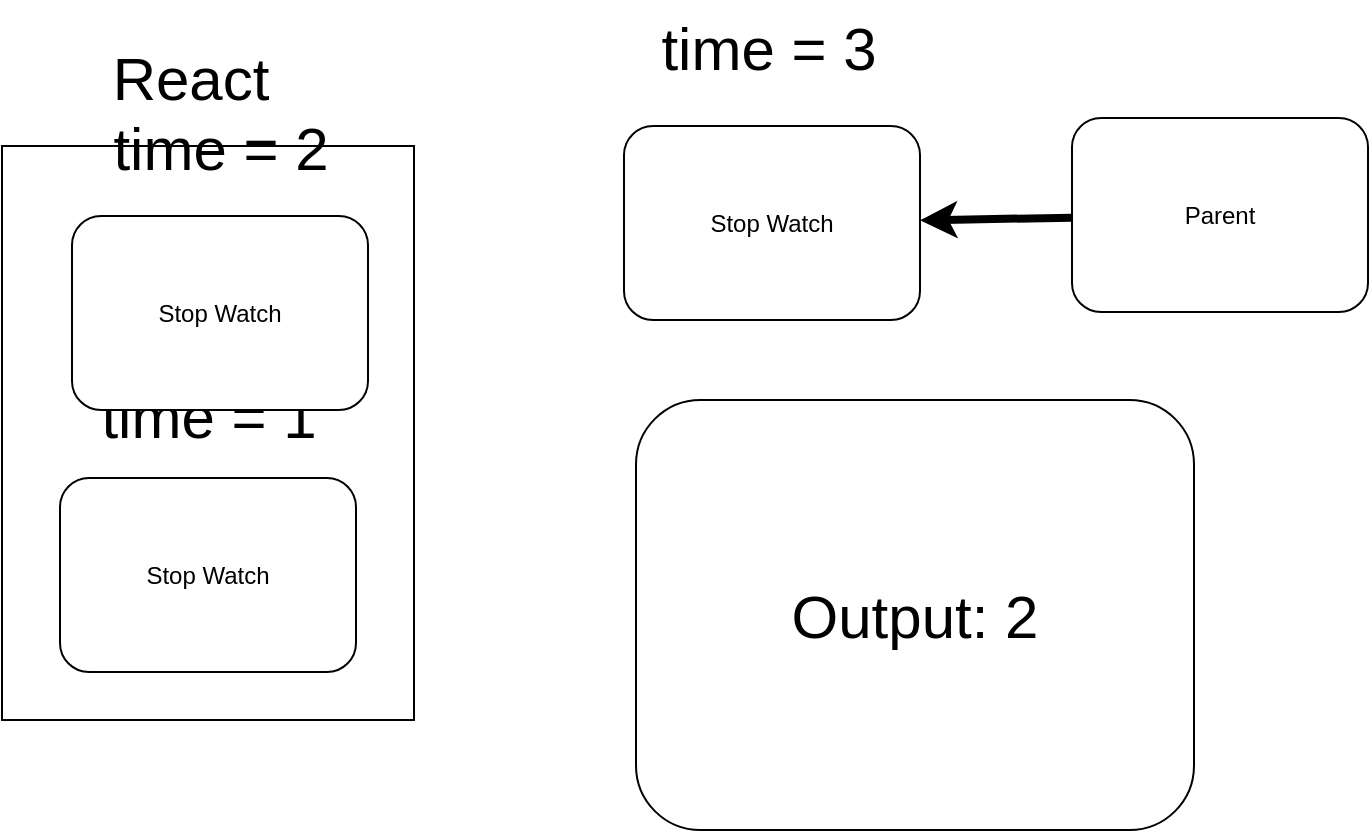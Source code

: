 <mxfile>
    <diagram id="qXhcvsxVdlVUNQWxkkKD" name="Page-1">
        <mxGraphModel dx="888" dy="548" grid="0" gridSize="10" guides="1" tooltips="1" connect="1" arrows="1" fold="1" page="0" pageScale="1" pageWidth="850" pageHeight="1100" math="0" shadow="0">
            <root>
                <mxCell id="0"/>
                <mxCell id="1" parent="0"/>
                <mxCell id="2" value="" style="rounded=0;whiteSpace=wrap;html=1;" parent="1" vertex="1">
                    <mxGeometry x="114" y="289" width="206" height="287" as="geometry"/>
                </mxCell>
                <mxCell id="3" value="&lt;font style=&quot;font-size: 30px;&quot;&gt;React&lt;/font&gt;" style="text;html=1;align=center;verticalAlign=middle;resizable=0;points=[];autosize=1;strokeColor=none;fillColor=none;" vertex="1" parent="1">
                    <mxGeometry x="160" y="231" width="96" height="48" as="geometry"/>
                </mxCell>
                <mxCell id="4" value="Stop Watch" style="rounded=1;whiteSpace=wrap;html=1;" vertex="1" parent="1">
                    <mxGeometry x="425" y="279" width="148" height="97" as="geometry"/>
                </mxCell>
                <mxCell id="7" value="&lt;font style=&quot;font-size: 30px;&quot;&gt;Output: 2&lt;/font&gt;" style="rounded=1;whiteSpace=wrap;html=1;" vertex="1" parent="1">
                    <mxGeometry x="431" y="416" width="279" height="215" as="geometry"/>
                </mxCell>
                <mxCell id="10" style="edgeStyle=none;html=1;strokeWidth=4;" edge="1" parent="1" source="8" target="4">
                    <mxGeometry relative="1" as="geometry"/>
                </mxCell>
                <mxCell id="8" value="Parent" style="rounded=1;whiteSpace=wrap;html=1;" vertex="1" parent="1">
                    <mxGeometry x="649" y="275" width="148" height="97" as="geometry"/>
                </mxCell>
                <mxCell id="11" value="&lt;font style=&quot;font-size: 30px;&quot;&gt;time = 3&lt;/font&gt;" style="text;html=1;align=center;verticalAlign=middle;resizable=0;points=[];autosize=1;strokeColor=none;fillColor=none;" vertex="1" parent="1">
                    <mxGeometry x="431" y="216" width="131" height="48" as="geometry"/>
                </mxCell>
                <mxCell id="12" value="Stop Watch" style="rounded=1;whiteSpace=wrap;html=1;" vertex="1" parent="1">
                    <mxGeometry x="143" y="455" width="148" height="97" as="geometry"/>
                </mxCell>
                <mxCell id="13" value="&lt;font style=&quot;font-size: 30px;&quot;&gt;time = 1&lt;/font&gt;" style="text;html=1;align=center;verticalAlign=middle;resizable=0;points=[];autosize=1;strokeColor=none;fillColor=none;" vertex="1" parent="1">
                    <mxGeometry x="151.5" y="400" width="131" height="48" as="geometry"/>
                </mxCell>
                <mxCell id="14" value="&lt;font style=&quot;font-size: 30px;&quot;&gt;time = 2&lt;/font&gt;" style="text;html=1;align=center;verticalAlign=middle;resizable=0;points=[];autosize=1;strokeColor=none;fillColor=none;" vertex="1" parent="1">
                    <mxGeometry x="157.5" y="266" width="131" height="48" as="geometry"/>
                </mxCell>
                <mxCell id="15" value="Stop Watch" style="rounded=1;whiteSpace=wrap;html=1;" vertex="1" parent="1">
                    <mxGeometry x="149" y="324" width="148" height="97" as="geometry"/>
                </mxCell>
            </root>
        </mxGraphModel>
    </diagram>
</mxfile>